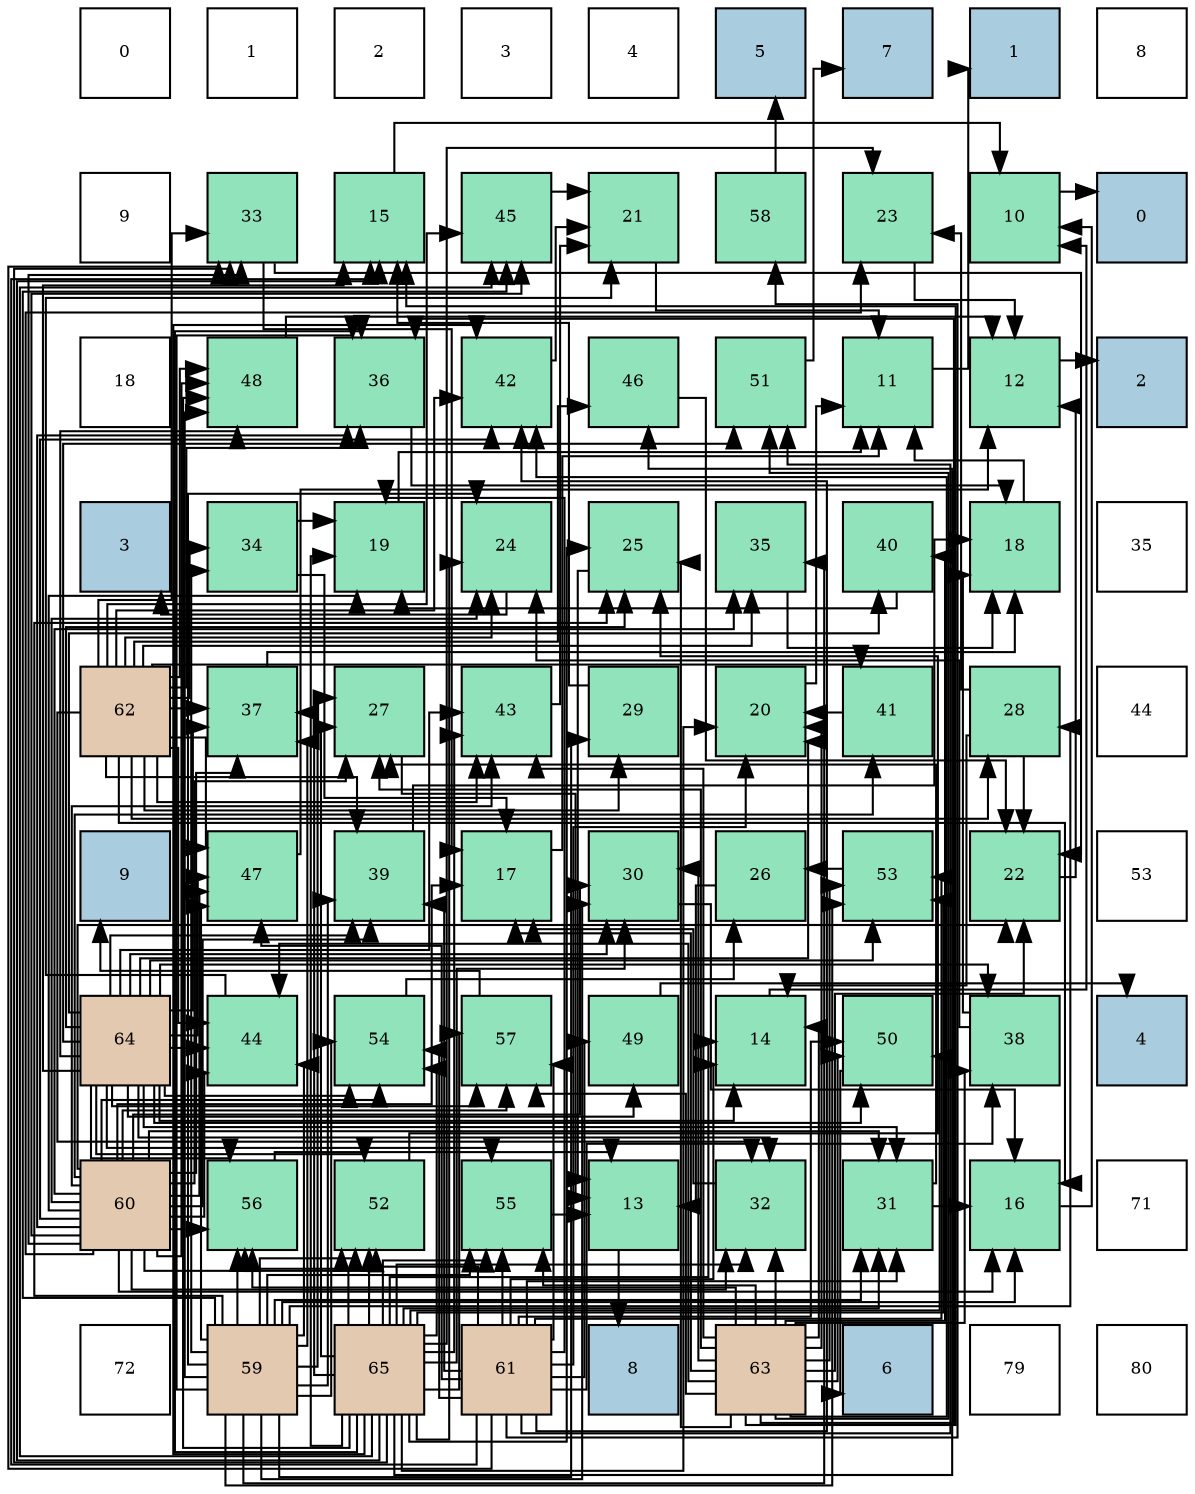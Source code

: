 digraph layout{
 rankdir=TB;
 splines=ortho;
 node [style=filled shape=square fixedsize=true width=0.6];
0[label="0", fontsize=8, fillcolor="#ffffff"];
1[label="1", fontsize=8, fillcolor="#ffffff"];
2[label="2", fontsize=8, fillcolor="#ffffff"];
3[label="3", fontsize=8, fillcolor="#ffffff"];
4[label="4", fontsize=8, fillcolor="#ffffff"];
5[label="5", fontsize=8, fillcolor="#a9ccde"];
6[label="7", fontsize=8, fillcolor="#a9ccde"];
7[label="1", fontsize=8, fillcolor="#a9ccde"];
8[label="8", fontsize=8, fillcolor="#ffffff"];
9[label="9", fontsize=8, fillcolor="#ffffff"];
10[label="33", fontsize=8, fillcolor="#91e3bb"];
11[label="15", fontsize=8, fillcolor="#91e3bb"];
12[label="45", fontsize=8, fillcolor="#91e3bb"];
13[label="21", fontsize=8, fillcolor="#91e3bb"];
14[label="58", fontsize=8, fillcolor="#91e3bb"];
15[label="23", fontsize=8, fillcolor="#91e3bb"];
16[label="10", fontsize=8, fillcolor="#91e3bb"];
17[label="0", fontsize=8, fillcolor="#a9ccde"];
18[label="18", fontsize=8, fillcolor="#ffffff"];
19[label="48", fontsize=8, fillcolor="#91e3bb"];
20[label="36", fontsize=8, fillcolor="#91e3bb"];
21[label="42", fontsize=8, fillcolor="#91e3bb"];
22[label="46", fontsize=8, fillcolor="#91e3bb"];
23[label="51", fontsize=8, fillcolor="#91e3bb"];
24[label="11", fontsize=8, fillcolor="#91e3bb"];
25[label="12", fontsize=8, fillcolor="#91e3bb"];
26[label="2", fontsize=8, fillcolor="#a9ccde"];
27[label="3", fontsize=8, fillcolor="#a9ccde"];
28[label="34", fontsize=8, fillcolor="#91e3bb"];
29[label="19", fontsize=8, fillcolor="#91e3bb"];
30[label="24", fontsize=8, fillcolor="#91e3bb"];
31[label="25", fontsize=8, fillcolor="#91e3bb"];
32[label="35", fontsize=8, fillcolor="#91e3bb"];
33[label="40", fontsize=8, fillcolor="#91e3bb"];
34[label="18", fontsize=8, fillcolor="#91e3bb"];
35[label="35", fontsize=8, fillcolor="#ffffff"];
36[label="62", fontsize=8, fillcolor="#e3c9af"];
37[label="37", fontsize=8, fillcolor="#91e3bb"];
38[label="27", fontsize=8, fillcolor="#91e3bb"];
39[label="43", fontsize=8, fillcolor="#91e3bb"];
40[label="29", fontsize=8, fillcolor="#91e3bb"];
41[label="20", fontsize=8, fillcolor="#91e3bb"];
42[label="41", fontsize=8, fillcolor="#91e3bb"];
43[label="28", fontsize=8, fillcolor="#91e3bb"];
44[label="44", fontsize=8, fillcolor="#ffffff"];
45[label="9", fontsize=8, fillcolor="#a9ccde"];
46[label="47", fontsize=8, fillcolor="#91e3bb"];
47[label="39", fontsize=8, fillcolor="#91e3bb"];
48[label="17", fontsize=8, fillcolor="#91e3bb"];
49[label="30", fontsize=8, fillcolor="#91e3bb"];
50[label="26", fontsize=8, fillcolor="#91e3bb"];
51[label="53", fontsize=8, fillcolor="#91e3bb"];
52[label="22", fontsize=8, fillcolor="#91e3bb"];
53[label="53", fontsize=8, fillcolor="#ffffff"];
54[label="64", fontsize=8, fillcolor="#e3c9af"];
55[label="44", fontsize=8, fillcolor="#91e3bb"];
56[label="54", fontsize=8, fillcolor="#91e3bb"];
57[label="57", fontsize=8, fillcolor="#91e3bb"];
58[label="49", fontsize=8, fillcolor="#91e3bb"];
59[label="14", fontsize=8, fillcolor="#91e3bb"];
60[label="50", fontsize=8, fillcolor="#91e3bb"];
61[label="38", fontsize=8, fillcolor="#91e3bb"];
62[label="4", fontsize=8, fillcolor="#a9ccde"];
63[label="60", fontsize=8, fillcolor="#e3c9af"];
64[label="56", fontsize=8, fillcolor="#91e3bb"];
65[label="52", fontsize=8, fillcolor="#91e3bb"];
66[label="55", fontsize=8, fillcolor="#91e3bb"];
67[label="13", fontsize=8, fillcolor="#91e3bb"];
68[label="32", fontsize=8, fillcolor="#91e3bb"];
69[label="31", fontsize=8, fillcolor="#91e3bb"];
70[label="16", fontsize=8, fillcolor="#91e3bb"];
71[label="71", fontsize=8, fillcolor="#ffffff"];
72[label="72", fontsize=8, fillcolor="#ffffff"];
73[label="59", fontsize=8, fillcolor="#e3c9af"];
74[label="65", fontsize=8, fillcolor="#e3c9af"];
75[label="61", fontsize=8, fillcolor="#e3c9af"];
76[label="8", fontsize=8, fillcolor="#a9ccde"];
77[label="63", fontsize=8, fillcolor="#e3c9af"];
78[label="6", fontsize=8, fillcolor="#a9ccde"];
79[label="79", fontsize=8, fillcolor="#ffffff"];
80[label="80", fontsize=8, fillcolor="#ffffff"];
edge [constraint=false, style=vis];16 -> 17;
24 -> 7;
25 -> 26;
67 -> 76;
59 -> 16;
11 -> 16;
70 -> 16;
48 -> 24;
34 -> 24;
29 -> 24;
41 -> 24;
13 -> 24;
52 -> 25;
15 -> 25;
30 -> 27;
31 -> 67;
50 -> 67;
38 -> 67;
43 -> 59;
43 -> 52;
43 -> 15;
40 -> 11;
49 -> 70;
69 -> 70;
69 -> 38;
68 -> 48;
10 -> 48;
10 -> 52;
28 -> 48;
28 -> 29;
32 -> 34;
20 -> 34;
37 -> 34;
61 -> 34;
61 -> 30;
47 -> 34;
33 -> 29;
42 -> 41;
21 -> 13;
39 -> 13;
55 -> 13;
12 -> 13;
22 -> 52;
46 -> 25;
19 -> 25;
58 -> 62;
60 -> 78;
23 -> 6;
65 -> 31;
51 -> 50;
56 -> 50;
66 -> 67;
64 -> 67;
57 -> 45;
14 -> 5;
73 -> 70;
73 -> 30;
73 -> 31;
73 -> 38;
73 -> 43;
73 -> 40;
73 -> 49;
73 -> 69;
73 -> 28;
73 -> 32;
73 -> 20;
73 -> 37;
73 -> 47;
73 -> 55;
73 -> 12;
73 -> 46;
73 -> 19;
73 -> 65;
73 -> 51;
73 -> 56;
73 -> 66;
73 -> 64;
63 -> 70;
63 -> 48;
63 -> 29;
63 -> 52;
63 -> 15;
63 -> 30;
63 -> 38;
63 -> 49;
63 -> 69;
63 -> 68;
63 -> 10;
63 -> 32;
63 -> 20;
63 -> 37;
63 -> 47;
63 -> 42;
63 -> 21;
63 -> 39;
63 -> 55;
63 -> 12;
63 -> 46;
63 -> 19;
63 -> 65;
63 -> 56;
63 -> 64;
63 -> 57;
75 -> 59;
75 -> 11;
75 -> 29;
75 -> 41;
75 -> 69;
75 -> 10;
75 -> 61;
75 -> 47;
75 -> 21;
75 -> 46;
75 -> 58;
75 -> 60;
75 -> 23;
75 -> 65;
75 -> 51;
75 -> 56;
75 -> 66;
75 -> 57;
75 -> 14;
36 -> 70;
36 -> 30;
36 -> 43;
36 -> 40;
36 -> 68;
36 -> 10;
36 -> 28;
36 -> 32;
36 -> 20;
36 -> 37;
36 -> 47;
36 -> 42;
36 -> 21;
36 -> 39;
36 -> 55;
36 -> 12;
36 -> 22;
36 -> 46;
36 -> 19;
77 -> 59;
77 -> 11;
77 -> 48;
77 -> 41;
77 -> 52;
77 -> 31;
77 -> 38;
77 -> 49;
77 -> 68;
77 -> 20;
77 -> 61;
77 -> 33;
77 -> 21;
77 -> 39;
77 -> 55;
77 -> 60;
77 -> 23;
77 -> 51;
77 -> 66;
77 -> 64;
77 -> 57;
54 -> 59;
54 -> 11;
54 -> 41;
54 -> 31;
54 -> 49;
54 -> 69;
54 -> 68;
54 -> 37;
54 -> 61;
54 -> 47;
54 -> 33;
54 -> 39;
54 -> 55;
54 -> 46;
54 -> 19;
54 -> 58;
54 -> 60;
54 -> 23;
54 -> 65;
54 -> 51;
54 -> 56;
54 -> 66;
54 -> 64;
54 -> 57;
74 -> 59;
74 -> 11;
74 -> 29;
74 -> 41;
74 -> 15;
74 -> 30;
74 -> 31;
74 -> 38;
74 -> 49;
74 -> 69;
74 -> 68;
74 -> 10;
74 -> 20;
74 -> 37;
74 -> 21;
74 -> 39;
74 -> 12;
74 -> 22;
74 -> 19;
74 -> 60;
74 -> 65;
74 -> 51;
74 -> 56;
74 -> 66;
74 -> 64;
74 -> 57;
edge [constraint=true, style=invis];
0 -> 9 -> 18 -> 27 -> 36 -> 45 -> 54 -> 63 -> 72;
1 -> 10 -> 19 -> 28 -> 37 -> 46 -> 55 -> 64 -> 73;
2 -> 11 -> 20 -> 29 -> 38 -> 47 -> 56 -> 65 -> 74;
3 -> 12 -> 21 -> 30 -> 39 -> 48 -> 57 -> 66 -> 75;
4 -> 13 -> 22 -> 31 -> 40 -> 49 -> 58 -> 67 -> 76;
5 -> 14 -> 23 -> 32 -> 41 -> 50 -> 59 -> 68 -> 77;
6 -> 15 -> 24 -> 33 -> 42 -> 51 -> 60 -> 69 -> 78;
7 -> 16 -> 25 -> 34 -> 43 -> 52 -> 61 -> 70 -> 79;
8 -> 17 -> 26 -> 35 -> 44 -> 53 -> 62 -> 71 -> 80;
rank = same {0 -> 1 -> 2 -> 3 -> 4 -> 5 -> 6 -> 7 -> 8};
rank = same {9 -> 10 -> 11 -> 12 -> 13 -> 14 -> 15 -> 16 -> 17};
rank = same {18 -> 19 -> 20 -> 21 -> 22 -> 23 -> 24 -> 25 -> 26};
rank = same {27 -> 28 -> 29 -> 30 -> 31 -> 32 -> 33 -> 34 -> 35};
rank = same {36 -> 37 -> 38 -> 39 -> 40 -> 41 -> 42 -> 43 -> 44};
rank = same {45 -> 46 -> 47 -> 48 -> 49 -> 50 -> 51 -> 52 -> 53};
rank = same {54 -> 55 -> 56 -> 57 -> 58 -> 59 -> 60 -> 61 -> 62};
rank = same {63 -> 64 -> 65 -> 66 -> 67 -> 68 -> 69 -> 70 -> 71};
rank = same {72 -> 73 -> 74 -> 75 -> 76 -> 77 -> 78 -> 79 -> 80};
}